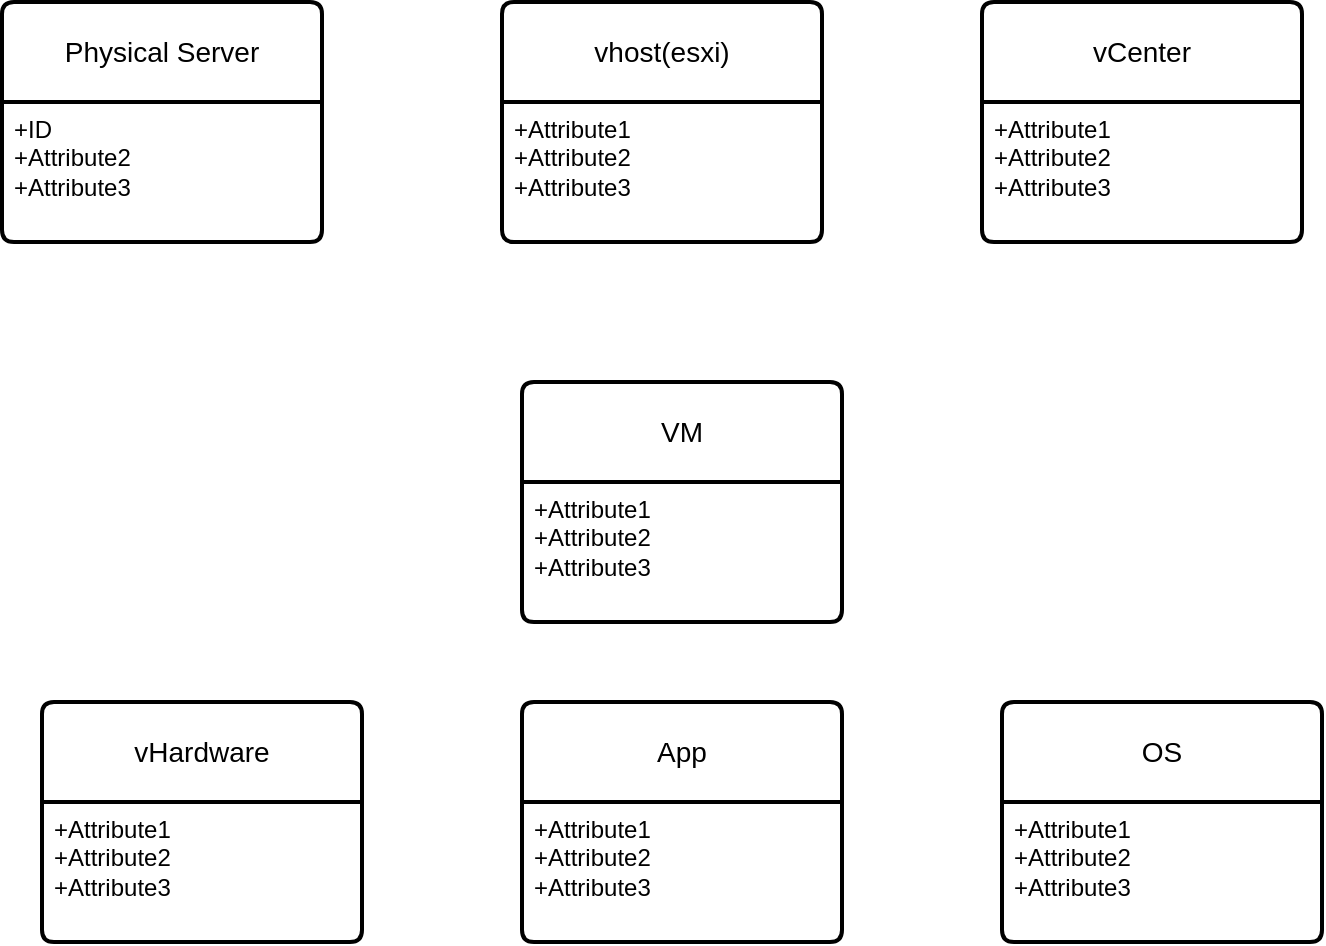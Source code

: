 <mxfile version="21.5.2" type="github">
  <diagram name="Seite-1" id="kYKdqDdC5NNswuA6be4U">
    <mxGraphModel dx="1379" dy="796" grid="1" gridSize="10" guides="1" tooltips="1" connect="1" arrows="1" fold="1" page="1" pageScale="1" pageWidth="827" pageHeight="1169" math="0" shadow="0">
      <root>
        <mxCell id="0" />
        <mxCell id="1" parent="0" />
        <mxCell id="1mj-ClsjxBNKS1-YYunY-1" value="Physical Server" style="swimlane;childLayout=stackLayout;horizontal=1;startSize=50;horizontalStack=0;rounded=1;fontSize=14;fontStyle=0;strokeWidth=2;resizeParent=0;resizeLast=1;shadow=0;dashed=0;align=center;arcSize=4;whiteSpace=wrap;html=1;" parent="1" vertex="1">
          <mxGeometry x="100" y="210" width="160" height="120" as="geometry" />
        </mxCell>
        <mxCell id="1mj-ClsjxBNKS1-YYunY-2" value="+ID&lt;br&gt;+Attribute2&lt;br&gt;+Attribute3" style="align=left;strokeColor=none;fillColor=none;spacingLeft=4;fontSize=12;verticalAlign=top;resizable=0;rotatable=0;part=1;html=1;" parent="1mj-ClsjxBNKS1-YYunY-1" vertex="1">
          <mxGeometry y="50" width="160" height="70" as="geometry" />
        </mxCell>
        <mxCell id="1mj-ClsjxBNKS1-YYunY-3" value="vCenter" style="swimlane;childLayout=stackLayout;horizontal=1;startSize=50;horizontalStack=0;rounded=1;fontSize=14;fontStyle=0;strokeWidth=2;resizeParent=0;resizeLast=1;shadow=0;dashed=0;align=center;arcSize=4;whiteSpace=wrap;html=1;" parent="1" vertex="1">
          <mxGeometry x="590" y="210" width="160" height="120" as="geometry" />
        </mxCell>
        <mxCell id="1mj-ClsjxBNKS1-YYunY-4" value="+Attribute1&#xa;+Attribute2&#xa;+Attribute3" style="align=left;strokeColor=none;fillColor=none;spacingLeft=4;fontSize=12;verticalAlign=top;resizable=0;rotatable=0;part=1;html=1;" parent="1mj-ClsjxBNKS1-YYunY-3" vertex="1">
          <mxGeometry y="50" width="160" height="70" as="geometry" />
        </mxCell>
        <mxCell id="1mj-ClsjxBNKS1-YYunY-5" value="vhost(esxi)" style="swimlane;childLayout=stackLayout;horizontal=1;startSize=50;horizontalStack=0;rounded=1;fontSize=14;fontStyle=0;strokeWidth=2;resizeParent=0;resizeLast=1;shadow=0;dashed=0;align=center;arcSize=4;whiteSpace=wrap;html=1;" parent="1" vertex="1">
          <mxGeometry x="350" y="210" width="160" height="120" as="geometry" />
        </mxCell>
        <mxCell id="1mj-ClsjxBNKS1-YYunY-6" value="+Attribute1&#xa;+Attribute2&#xa;+Attribute3" style="align=left;strokeColor=none;fillColor=none;spacingLeft=4;fontSize=12;verticalAlign=top;resizable=0;rotatable=0;part=1;html=1;" parent="1mj-ClsjxBNKS1-YYunY-5" vertex="1">
          <mxGeometry y="50" width="160" height="70" as="geometry" />
        </mxCell>
        <mxCell id="1mj-ClsjxBNKS1-YYunY-7" value="VM" style="swimlane;childLayout=stackLayout;horizontal=1;startSize=50;horizontalStack=0;rounded=1;fontSize=14;fontStyle=0;strokeWidth=2;resizeParent=0;resizeLast=1;shadow=0;dashed=0;align=center;arcSize=4;whiteSpace=wrap;html=1;" parent="1" vertex="1">
          <mxGeometry x="360" y="400" width="160" height="120" as="geometry" />
        </mxCell>
        <mxCell id="1mj-ClsjxBNKS1-YYunY-8" value="+Attribute1&#xa;+Attribute2&#xa;+Attribute3" style="align=left;strokeColor=none;fillColor=none;spacingLeft=4;fontSize=12;verticalAlign=top;resizable=0;rotatable=0;part=1;html=1;" parent="1mj-ClsjxBNKS1-YYunY-7" vertex="1">
          <mxGeometry y="50" width="160" height="70" as="geometry" />
        </mxCell>
        <mxCell id="1mj-ClsjxBNKS1-YYunY-9" value="vHardware" style="swimlane;childLayout=stackLayout;horizontal=1;startSize=50;horizontalStack=0;rounded=1;fontSize=14;fontStyle=0;strokeWidth=2;resizeParent=0;resizeLast=1;shadow=0;dashed=0;align=center;arcSize=4;whiteSpace=wrap;html=1;" parent="1" vertex="1">
          <mxGeometry x="120" y="560" width="160" height="120" as="geometry" />
        </mxCell>
        <mxCell id="1mj-ClsjxBNKS1-YYunY-10" value="+Attribute1&#xa;+Attribute2&#xa;+Attribute3" style="align=left;strokeColor=none;fillColor=none;spacingLeft=4;fontSize=12;verticalAlign=top;resizable=0;rotatable=0;part=1;html=1;" parent="1mj-ClsjxBNKS1-YYunY-9" vertex="1">
          <mxGeometry y="50" width="160" height="70" as="geometry" />
        </mxCell>
        <mxCell id="1mj-ClsjxBNKS1-YYunY-11" value="App" style="swimlane;childLayout=stackLayout;horizontal=1;startSize=50;horizontalStack=0;rounded=1;fontSize=14;fontStyle=0;strokeWidth=2;resizeParent=0;resizeLast=1;shadow=0;dashed=0;align=center;arcSize=4;whiteSpace=wrap;html=1;" parent="1" vertex="1">
          <mxGeometry x="360" y="560" width="160" height="120" as="geometry" />
        </mxCell>
        <mxCell id="1mj-ClsjxBNKS1-YYunY-12" value="+Attribute1&#xa;+Attribute2&#xa;+Attribute3" style="align=left;strokeColor=none;fillColor=none;spacingLeft=4;fontSize=12;verticalAlign=top;resizable=0;rotatable=0;part=1;html=1;" parent="1mj-ClsjxBNKS1-YYunY-11" vertex="1">
          <mxGeometry y="50" width="160" height="70" as="geometry" />
        </mxCell>
        <mxCell id="1mj-ClsjxBNKS1-YYunY-14" value="OS" style="swimlane;childLayout=stackLayout;horizontal=1;startSize=50;horizontalStack=0;rounded=1;fontSize=14;fontStyle=0;strokeWidth=2;resizeParent=0;resizeLast=1;shadow=0;dashed=0;align=center;arcSize=4;whiteSpace=wrap;html=1;" parent="1" vertex="1">
          <mxGeometry x="600" y="560" width="160" height="120" as="geometry" />
        </mxCell>
        <mxCell id="1mj-ClsjxBNKS1-YYunY-15" value="+Attribute1&#xa;+Attribute2&#xa;+Attribute3" style="align=left;strokeColor=none;fillColor=none;spacingLeft=4;fontSize=12;verticalAlign=top;resizable=0;rotatable=0;part=1;html=1;" parent="1mj-ClsjxBNKS1-YYunY-14" vertex="1">
          <mxGeometry y="50" width="160" height="70" as="geometry" />
        </mxCell>
      </root>
    </mxGraphModel>
  </diagram>
</mxfile>
